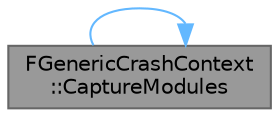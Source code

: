 digraph "FGenericCrashContext::CaptureModules"
{
 // INTERACTIVE_SVG=YES
 // LATEX_PDF_SIZE
  bgcolor="transparent";
  edge [fontname=Helvetica,fontsize=10,labelfontname=Helvetica,labelfontsize=10];
  node [fontname=Helvetica,fontsize=10,shape=box,height=0.2,width=0.4];
  rankdir="LR";
  Node1 [id="Node000001",label="FGenericCrashContext\l::CaptureModules",height=0.2,width=0.4,color="gray40", fillcolor="grey60", style="filled", fontcolor="black",tooltip="Store info about loaded modules."];
  Node1 -> Node1 [id="edge1_Node000001_Node000001",color="steelblue1",style="solid",tooltip=" "];
}

